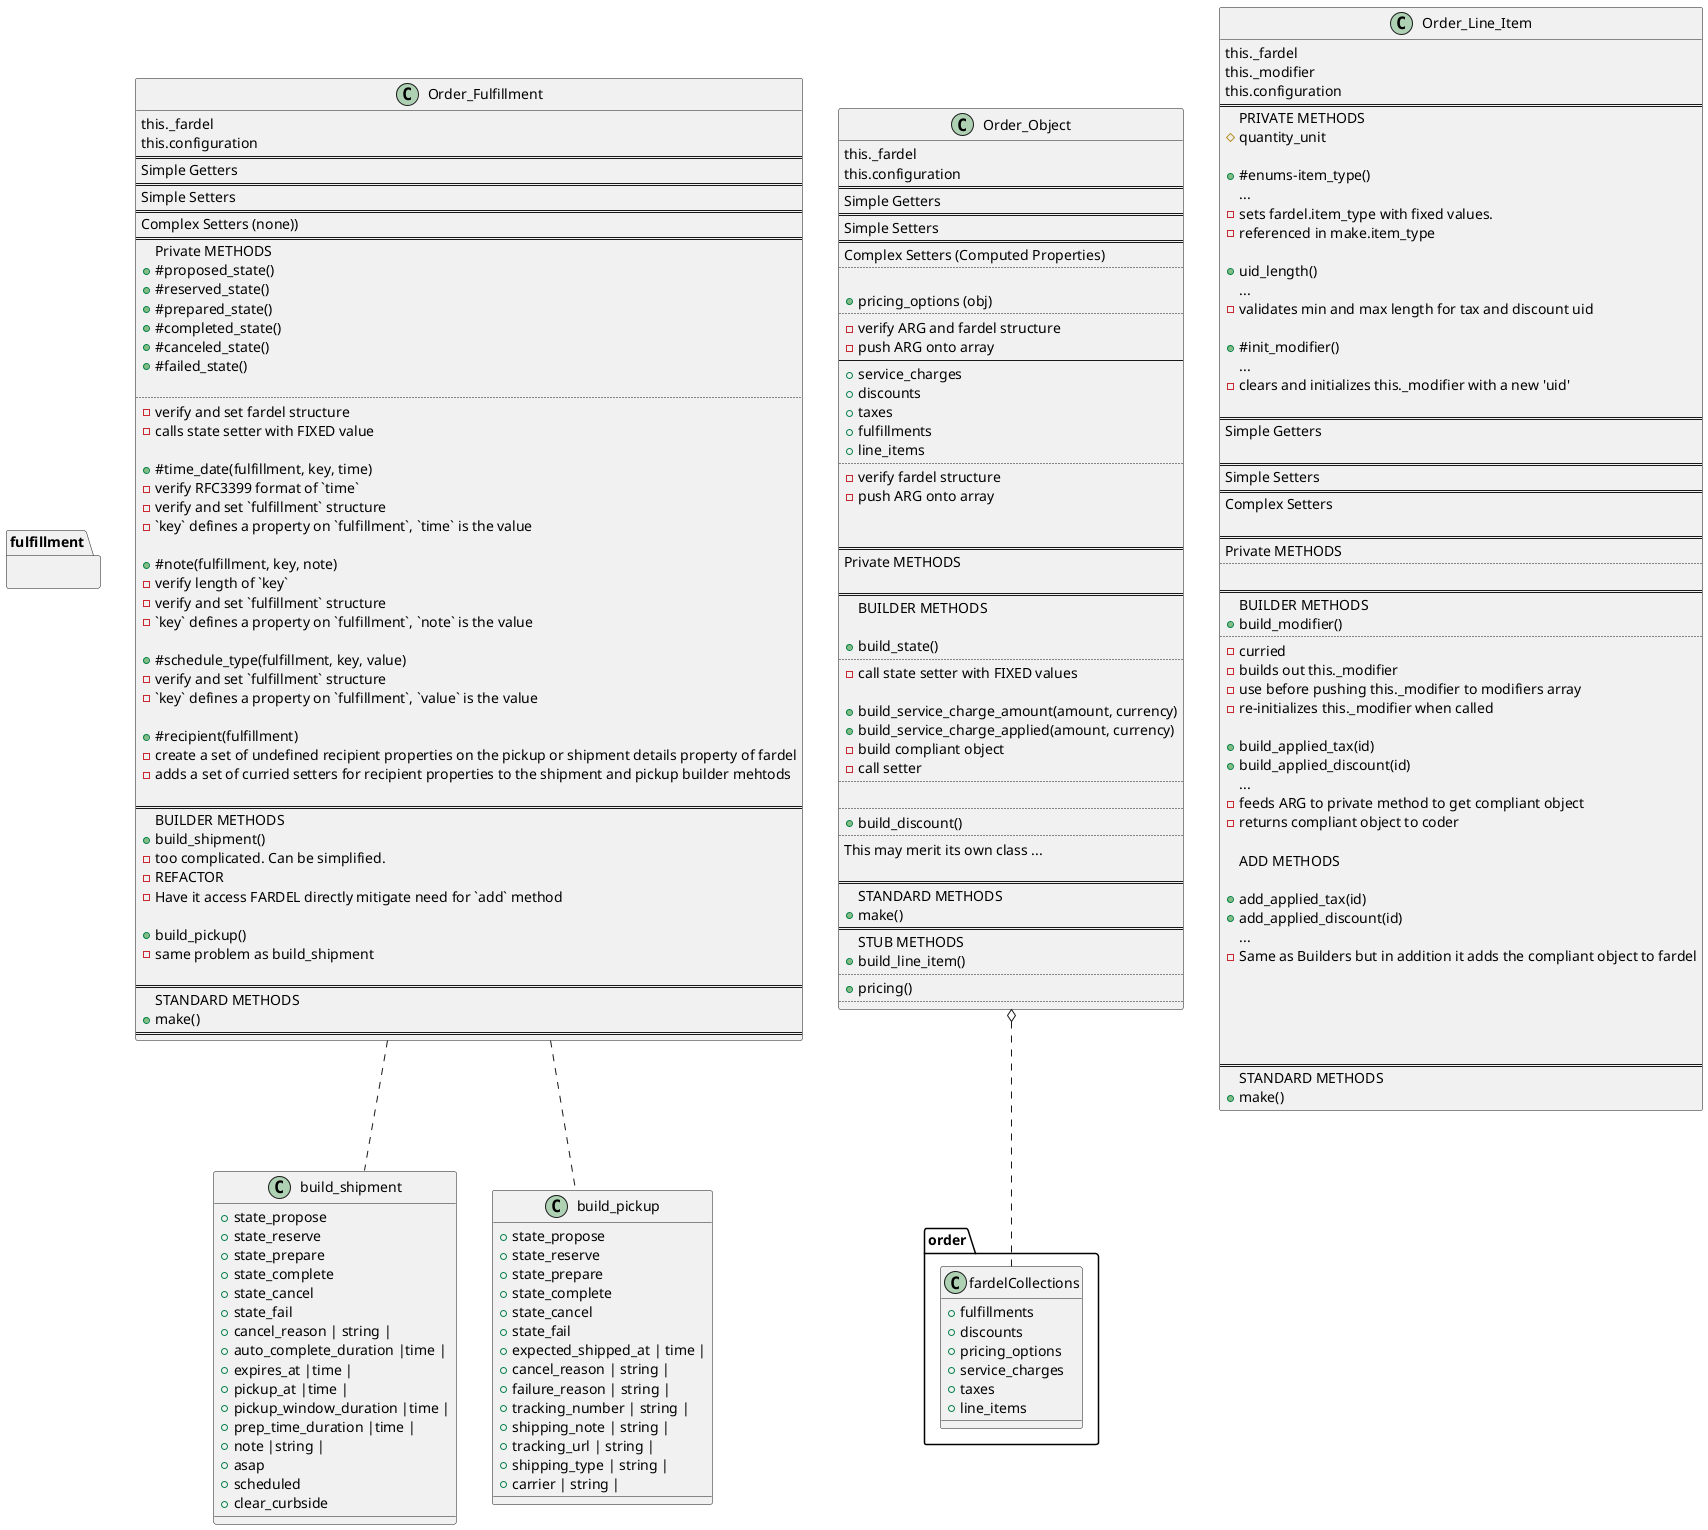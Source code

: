 @startuml
'https://plantuml.com/class-diagram


namespace fulfillment {
.Order_Fulfillment .. .build_shipment
.Order_Fulfillment .. .build_pickup
}

namespace order {
.Order_Object o.. fardelCollections

object fardelCollections{
  + fulfillments
  + discounts
  + pricing_options
  + service_charges
  + taxes
  + line_items
}

}


class Order_Object{
this._fardel
this.configuration
==
Simple Getters
==
Simple Setters
==
Complex Setters (Computed Properties)
..

+ pricing_options (obj)
..
- verify ARG and fardel structure
- push ARG onto array
--
+ service_charges
+ discounts
+ taxes
+ fulfillments
+ line_items
..
- verify fardel structure
- push ARG onto array


==
Private METHODS

==
BUILDER METHODS

+ build_state()
..
- call state setter with FIXED values

+ build_service_charge_amount(amount, currency)
+ build_service_charge_applied(amount, currency)
- build compliant object
- call setter
..

..
+ build_discount()
..
This may merit its own class ...

==
STANDARD METHODS
+ make()
==
STUB METHODS
+ build_line_item()
..
+ pricing()
..
}

class Order_Fulfillment {
this._fardel
this.configuration
==
Simple Getters
==
Simple Setters
==
Complex Setters (none))
==
Private METHODS
+ #proposed_state()
+ #reserved_state()
+ #prepared_state()
+ #completed_state()
+ #canceled_state()
+ #failed_state()

..
- verify and set fardel structure
- calls state setter with FIXED value

+ #time_date(fulfillment, key, time)
- verify RFC3399 format of `time`
- verify and set `fulfillment` structure
- `key` defines a property on `fulfillment`, `time` is the value

+ #note(fulfillment, key, note)
- verify length of `key`
- verify and set `fulfillment` structure
- `key` defines a property on `fulfillment`, `note` is the value

+ #schedule_type(fulfillment, key, value)
- verify and set `fulfillment` structure
- `key` defines a property on `fulfillment`, `value` is the value

+ #recipient(fulfillment)
- create a set of undefined recipient properties on the pickup or shipment details property of fardel
- adds a set of curried setters for recipient properties to the shipment and pickup builder mehtods

==
BUILDER METHODS
+ build_shipment()
- too complicated. Can be simplified.
- REFACTOR
- Have it access FARDEL directly mitigate need for `add` method

+ build_pickup()
- same problem as build_shipment

==
STANDARD METHODS
+ make()
==
}

class Order_Line_Item {
this._fardel
this._modifier
this.configuration
==
PRIVATE METHODS
#quantity_unit

+#enums-item_type()
...
- sets fardel.item_type with fixed values.
- referenced in make.item_type

+uid_length()
...
- validates min and max length for tax and discount uid

+#init_modifier()
...
 - clears and initializes this._modifier with a new 'uid'

==
Simple Getters

==
Simple Setters
==
Complex Setters

==
Private METHODS
..

==
BUILDER METHODS
+build_modifier()
..
- curried
- builds out this._modifier
- use before pushing this._modifier to modifiers array
- re-initializes this._modifier when called

+build_applied_tax(id)
+build_applied_discount(id)
...
- feeds ARG to private method to get compliant object
- returns compliant object to coder

ADD METHODS

+add_applied_tax(id)
+add_applied_discount(id)
...
- Same as Builders but in addition it adds the compliant object to fardel





==
STANDARD METHODS
+ make()
}







object build_shipment {
+ state_propose
+ state_reserve
+ state_prepare
+ state_complete
+ state_cancel
+ state_fail
+ cancel_reason | string |
+ auto_complete_duration |time |
+ expires_at |time |
+ pickup_at |time |
+ pickup_window_duration |time |
+ prep_time_duration |time |
+ note |string |
+ asap
+ scheduled
+ clear_curbside

}

object build_pickup {
+ state_propose
+ state_reserve
+ state_prepare
+ state_complete
+ state_cancel
+ state_fail
+ expected_shipped_at | time |
+ cancel_reason | string |
+ failure_reason | string |
+ tracking_number | string |
+ shipping_note | string |
+ tracking_url | string |
+ shipping_type | string |
+ carrier | string |
}


@enduml